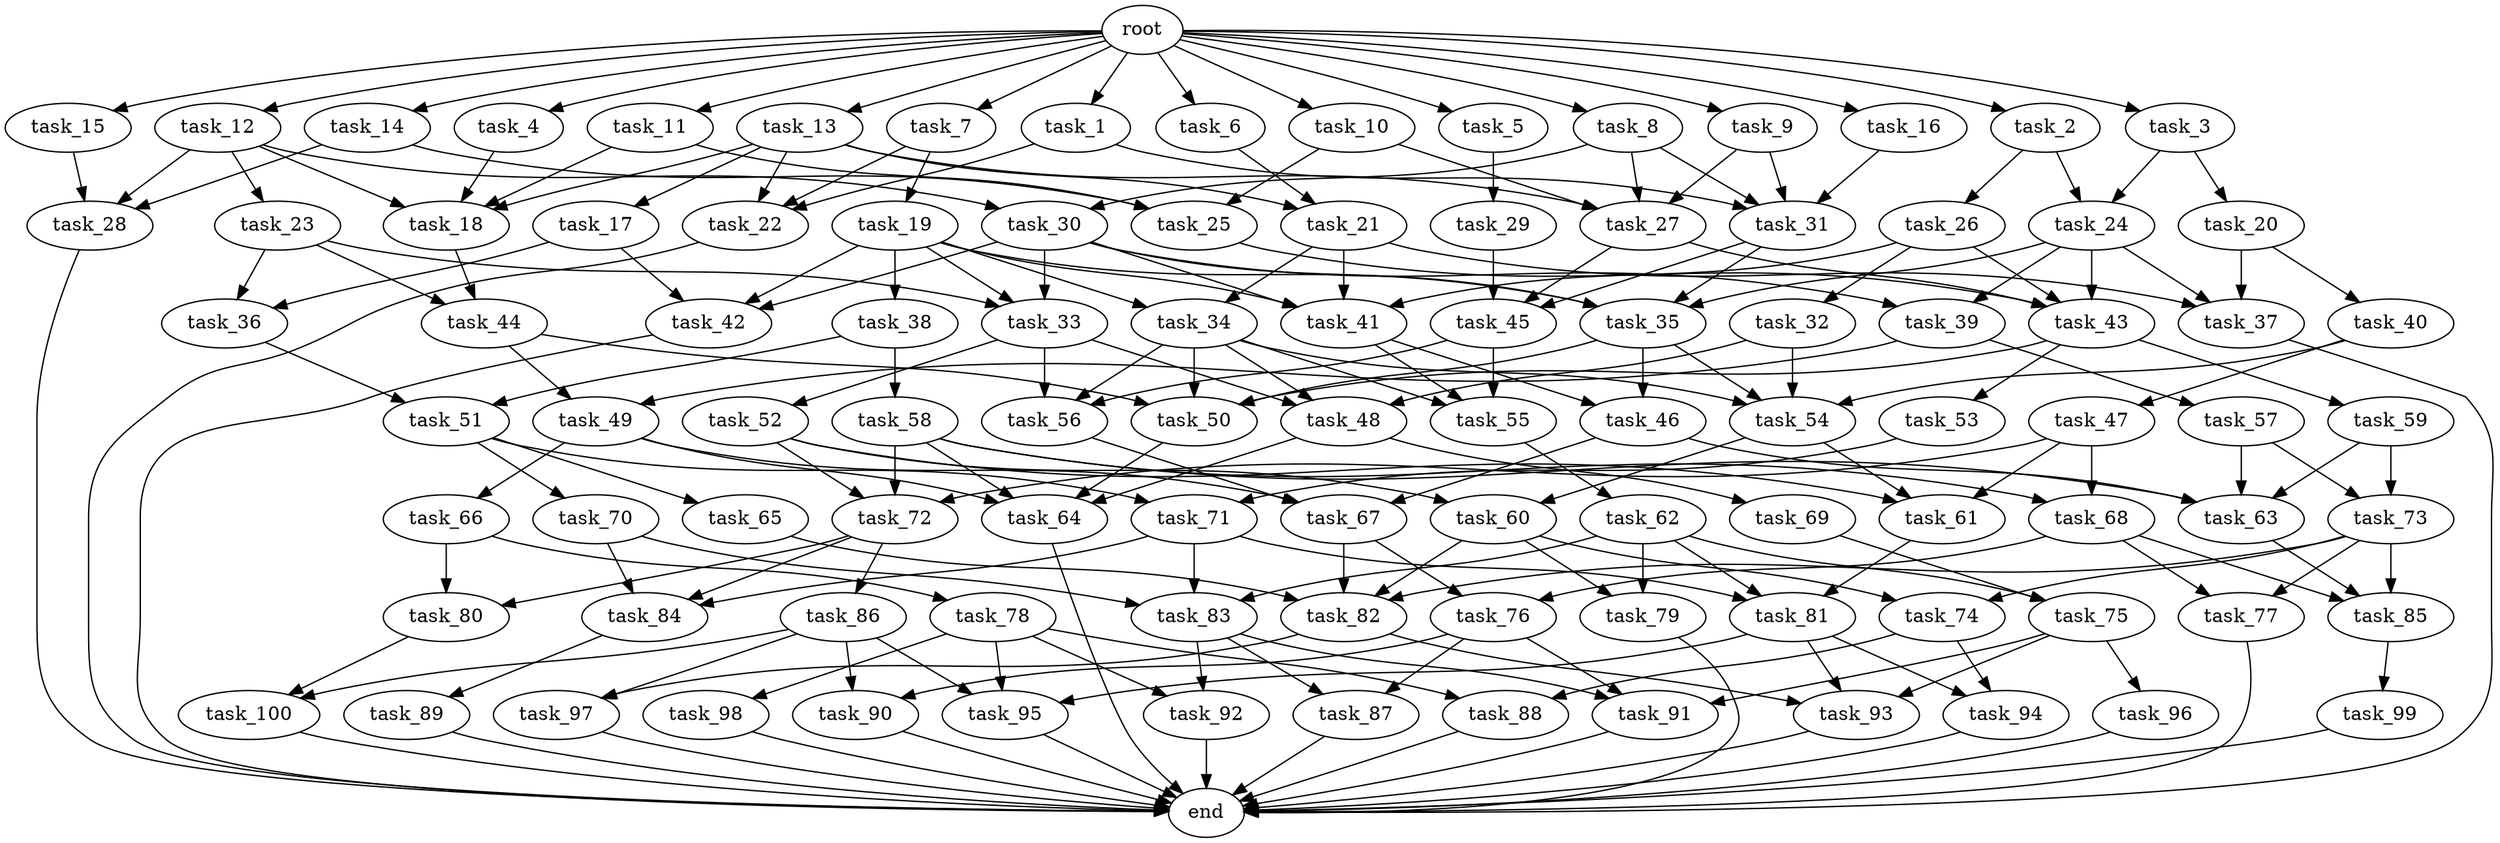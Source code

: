 digraph G {
  task_66 [size="2.743252e+09"];
  task_71 [size="4.057857e+09"];
  task_79 [size="4.861588e+09"];
  task_27 [size="2.613856e+09"];
  task_34 [size="3.458596e+09"];
  task_69 [size="4.389232e+09"];
  task_63 [size="2.809766e+09"];
  task_87 [size="9.164406e+08"];
  task_26 [size="3.396362e+09"];
  task_25 [size="3.765257e+09"];
  task_44 [size="1.821607e+09"];
  task_19 [size="3.583106e+09"];
  task_57 [size="4.851891e+09"];
  task_47 [size="2.991236e+09"];
  task_29 [size="1.162705e+09"];
  task_20 [size="3.868367e+09"];
  task_56 [size="3.779304e+09"];
  task_15 [size="2.128705e+09"];
  task_77 [size="3.056246e+09"];
  task_92 [size="3.785728e+09"];
  task_100 [size="1.299372e+08"];
  task_16 [size="3.711757e+09"];
  task_91 [size="3.454733e+09"];
  task_82 [size="2.291492e+09"];
  task_73 [size="2.760377e+09"];
  task_65 [size="4.748233e+09"];
  task_10 [size="1.018567e+09"];
  task_30 [size="4.788595e+09"];
  task_23 [size="2.204706e+09"];
  task_78 [size="8.661974e+08"];
  task_28 [size="1.522113e+09"];
  task_38 [size="2.833007e+09"];
  task_32 [size="1.197956e+09"];
  task_4 [size="9.851971e+08"];
  task_9 [size="3.472940e+09"];
  task_84 [size="2.684836e+09"];
  task_14 [size="1.707665e+09"];
  end [size="0.000000e+00"];
  task_83 [size="2.913435e+09"];
  task_90 [size="2.891457e+09"];
  task_59 [size="2.607193e+09"];
  task_12 [size="6.200806e+08"];
  task_46 [size="2.514114e+09"];
  task_36 [size="4.709321e+09"];
  task_40 [size="3.110289e+09"];
  task_62 [size="4.893745e+09"];
  task_45 [size="1.331165e+09"];
  task_53 [size="7.254537e+08"];
  task_24 [size="2.918302e+09"];
  task_33 [size="4.071033e+09"];
  task_89 [size="3.386425e+09"];
  task_94 [size="3.498888e+09"];
  task_41 [size="4.159785e+08"];
  task_72 [size="4.890892e+09"];
  task_18 [size="1.999341e+09"];
  task_64 [size="3.178424e+09"];
  task_54 [size="9.760572e+08"];
  task_95 [size="3.764090e+09"];
  task_70 [size="1.463312e+09"];
  task_11 [size="2.194697e+09"];
  task_43 [size="1.917896e+09"];
  task_88 [size="3.667753e+09"];
  task_96 [size="1.460618e+08"];
  task_6 [size="2.211964e+09"];
  task_42 [size="3.499978e+08"];
  task_17 [size="4.372800e+08"];
  task_22 [size="1.228384e+09"];
  task_93 [size="2.208877e+09"];
  task_98 [size="4.342778e+09"];
  task_97 [size="3.788846e+09"];
  task_58 [size="3.952399e+09"];
  task_67 [size="3.681564e+09"];
  root [size="0.000000e+00"];
  task_48 [size="3.201533e+09"];
  task_35 [size="4.882016e+08"];
  task_80 [size="3.328537e+09"];
  task_99 [size="2.421473e+09"];
  task_68 [size="2.946063e+09"];
  task_1 [size="3.348576e+09"];
  task_55 [size="3.347673e+09"];
  task_13 [size="3.578624e+09"];
  task_52 [size="3.427774e+09"];
  task_81 [size="3.501343e+09"];
  task_39 [size="2.151340e+09"];
  task_2 [size="3.955410e+09"];
  task_37 [size="3.495841e+09"];
  task_5 [size="4.266947e+09"];
  task_76 [size="4.541365e+09"];
  task_51 [size="4.125820e+09"];
  task_7 [size="1.266584e+08"];
  task_60 [size="1.392511e+09"];
  task_74 [size="1.775353e+09"];
  task_85 [size="3.177994e+09"];
  task_49 [size="4.340606e+09"];
  task_31 [size="4.301158e+09"];
  task_21 [size="3.339831e+09"];
  task_3 [size="4.578764e+09"];
  task_8 [size="3.240526e+09"];
  task_75 [size="2.929352e+08"];
  task_50 [size="7.764790e+08"];
  task_61 [size="1.998156e+09"];
  task_86 [size="3.016698e+09"];

  task_66 -> task_80 [size="5.486504e+08"];
  task_66 -> task_78 [size="5.486504e+08"];
  task_71 -> task_81 [size="4.057857e+08"];
  task_71 -> task_83 [size="4.057857e+08"];
  task_71 -> task_84 [size="4.057857e+08"];
  task_79 -> end [size="1.000000e-12"];
  task_27 -> task_45 [size="1.306928e+08"];
  task_27 -> task_43 [size="1.306928e+08"];
  task_34 -> task_54 [size="3.458596e+08"];
  task_34 -> task_50 [size="3.458596e+08"];
  task_34 -> task_56 [size="3.458596e+08"];
  task_34 -> task_55 [size="3.458596e+08"];
  task_34 -> task_48 [size="3.458596e+08"];
  task_69 -> task_75 [size="8.778465e+08"];
  task_63 -> task_85 [size="1.404883e+08"];
  task_87 -> end [size="1.000000e-12"];
  task_26 -> task_41 [size="6.792725e+08"];
  task_26 -> task_32 [size="6.792725e+08"];
  task_26 -> task_43 [size="6.792725e+08"];
  task_25 -> task_43 [size="2.510171e+08"];
  task_44 -> task_49 [size="1.821607e+08"];
  task_44 -> task_50 [size="1.821607e+08"];
  task_19 -> task_42 [size="7.166211e+08"];
  task_19 -> task_33 [size="7.166211e+08"];
  task_19 -> task_41 [size="7.166211e+08"];
  task_19 -> task_38 [size="7.166211e+08"];
  task_19 -> task_34 [size="7.166211e+08"];
  task_19 -> task_35 [size="7.166211e+08"];
  task_57 -> task_63 [size="9.703782e+08"];
  task_57 -> task_73 [size="9.703782e+08"];
  task_47 -> task_68 [size="5.982472e+08"];
  task_47 -> task_72 [size="5.982472e+08"];
  task_47 -> task_61 [size="5.982472e+08"];
  task_29 -> task_45 [size="2.325410e+08"];
  task_20 -> task_37 [size="7.736733e+08"];
  task_20 -> task_40 [size="7.736733e+08"];
  task_56 -> task_67 [size="2.519536e+08"];
  task_15 -> task_28 [size="4.257410e+08"];
  task_77 -> end [size="1.000000e-12"];
  task_92 -> end [size="1.000000e-12"];
  task_100 -> end [size="1.000000e-12"];
  task_16 -> task_31 [size="7.423514e+08"];
  task_91 -> end [size="1.000000e-12"];
  task_82 -> task_97 [size="1.145746e+08"];
  task_82 -> task_93 [size="1.145746e+08"];
  task_73 -> task_74 [size="2.760377e+08"];
  task_73 -> task_77 [size="2.760377e+08"];
  task_73 -> task_85 [size="2.760377e+08"];
  task_73 -> task_82 [size="2.760377e+08"];
  task_65 -> task_82 [size="9.496466e+08"];
  task_10 -> task_27 [size="2.037135e+08"];
  task_10 -> task_25 [size="2.037135e+08"];
  task_30 -> task_41 [size="4.788595e+08"];
  task_30 -> task_35 [size="4.788595e+08"];
  task_30 -> task_33 [size="4.788595e+08"];
  task_30 -> task_42 [size="4.788595e+08"];
  task_30 -> task_39 [size="4.788595e+08"];
  task_23 -> task_36 [size="4.409413e+08"];
  task_23 -> task_33 [size="4.409413e+08"];
  task_23 -> task_44 [size="4.409413e+08"];
  task_78 -> task_88 [size="1.732395e+08"];
  task_78 -> task_92 [size="1.732395e+08"];
  task_78 -> task_95 [size="1.732395e+08"];
  task_78 -> task_98 [size="1.732395e+08"];
  task_28 -> end [size="1.000000e-12"];
  task_38 -> task_58 [size="5.666015e+08"];
  task_38 -> task_51 [size="5.666015e+08"];
  task_32 -> task_54 [size="2.395911e+08"];
  task_32 -> task_48 [size="2.395911e+08"];
  task_4 -> task_18 [size="1.970394e+08"];
  task_9 -> task_27 [size="6.945881e+08"];
  task_9 -> task_31 [size="6.945881e+08"];
  task_84 -> task_89 [size="1.789891e+08"];
  task_14 -> task_28 [size="3.415330e+08"];
  task_14 -> task_25 [size="3.415330e+08"];
  task_83 -> task_87 [size="1.942290e+08"];
  task_83 -> task_91 [size="1.942290e+08"];
  task_83 -> task_92 [size="1.942290e+08"];
  task_90 -> end [size="1.000000e-12"];
  task_59 -> task_63 [size="5.214386e+08"];
  task_59 -> task_73 [size="5.214386e+08"];
  task_12 -> task_28 [size="1.240161e+08"];
  task_12 -> task_30 [size="1.240161e+08"];
  task_12 -> task_23 [size="1.240161e+08"];
  task_12 -> task_18 [size="1.240161e+08"];
  task_46 -> task_63 [size="2.514114e+08"];
  task_46 -> task_67 [size="2.514114e+08"];
  task_36 -> task_51 [size="4.709321e+08"];
  task_40 -> task_54 [size="6.220578e+08"];
  task_40 -> task_47 [size="6.220578e+08"];
  task_62 -> task_79 [size="9.787490e+08"];
  task_62 -> task_75 [size="9.787490e+08"];
  task_62 -> task_81 [size="9.787490e+08"];
  task_62 -> task_83 [size="9.787490e+08"];
  task_45 -> task_56 [size="8.874431e+07"];
  task_45 -> task_55 [size="8.874431e+07"];
  task_53 -> task_71 [size="1.450907e+08"];
  task_24 -> task_37 [size="2.918302e+08"];
  task_24 -> task_35 [size="2.918302e+08"];
  task_24 -> task_43 [size="2.918302e+08"];
  task_24 -> task_39 [size="2.918302e+08"];
  task_33 -> task_56 [size="2.714022e+08"];
  task_33 -> task_52 [size="2.714022e+08"];
  task_33 -> task_48 [size="2.714022e+08"];
  task_89 -> end [size="1.000000e-12"];
  task_94 -> end [size="1.000000e-12"];
  task_41 -> task_46 [size="2.079893e+07"];
  task_41 -> task_55 [size="2.079893e+07"];
  task_72 -> task_80 [size="3.260595e+08"];
  task_72 -> task_84 [size="3.260595e+08"];
  task_72 -> task_86 [size="3.260595e+08"];
  task_18 -> task_44 [size="9.996706e+07"];
  task_64 -> end [size="1.000000e-12"];
  task_54 -> task_60 [size="4.880286e+07"];
  task_54 -> task_61 [size="4.880286e+07"];
  task_95 -> end [size="1.000000e-12"];
  task_70 -> task_83 [size="2.926624e+08"];
  task_70 -> task_84 [size="2.926624e+08"];
  task_11 -> task_25 [size="4.389393e+08"];
  task_11 -> task_18 [size="4.389393e+08"];
  task_43 -> task_50 [size="9.589482e+07"];
  task_43 -> task_59 [size="9.589482e+07"];
  task_43 -> task_53 [size="9.589482e+07"];
  task_88 -> end [size="1.000000e-12"];
  task_96 -> end [size="1.000000e-12"];
  task_6 -> task_21 [size="4.423929e+08"];
  task_42 -> end [size="1.000000e-12"];
  task_17 -> task_36 [size="8.745600e+07"];
  task_17 -> task_42 [size="8.745600e+07"];
  task_22 -> end [size="1.000000e-12"];
  task_93 -> end [size="1.000000e-12"];
  task_98 -> end [size="1.000000e-12"];
  task_97 -> end [size="1.000000e-12"];
  task_58 -> task_68 [size="7.904797e+08"];
  task_58 -> task_63 [size="7.904797e+08"];
  task_58 -> task_64 [size="7.904797e+08"];
  task_58 -> task_72 [size="7.904797e+08"];
  task_67 -> task_76 [size="2.454376e+08"];
  task_67 -> task_82 [size="2.454376e+08"];
  root -> task_4 [size="1.000000e-12"];
  root -> task_1 [size="1.000000e-12"];
  root -> task_7 [size="1.000000e-12"];
  root -> task_13 [size="1.000000e-12"];
  root -> task_8 [size="1.000000e-12"];
  root -> task_11 [size="1.000000e-12"];
  root -> task_15 [size="1.000000e-12"];
  root -> task_2 [size="1.000000e-12"];
  root -> task_9 [size="1.000000e-12"];
  root -> task_6 [size="1.000000e-12"];
  root -> task_14 [size="1.000000e-12"];
  root -> task_16 [size="1.000000e-12"];
  root -> task_5 [size="1.000000e-12"];
  root -> task_12 [size="1.000000e-12"];
  root -> task_3 [size="1.000000e-12"];
  root -> task_10 [size="1.000000e-12"];
  task_48 -> task_64 [size="2.134355e+08"];
  task_48 -> task_69 [size="2.134355e+08"];
  task_35 -> task_54 [size="2.441008e+07"];
  task_35 -> task_50 [size="2.441008e+07"];
  task_35 -> task_46 [size="2.441008e+07"];
  task_80 -> task_100 [size="3.328537e+08"];
  task_99 -> end [size="1.000000e-12"];
  task_68 -> task_76 [size="2.946063e+08"];
  task_68 -> task_77 [size="2.946063e+08"];
  task_68 -> task_85 [size="2.946063e+08"];
  task_1 -> task_31 [size="6.697153e+08"];
  task_1 -> task_22 [size="6.697153e+08"];
  task_55 -> task_62 [size="2.231782e+08"];
  task_13 -> task_27 [size="7.157247e+08"];
  task_13 -> task_17 [size="7.157247e+08"];
  task_13 -> task_22 [size="7.157247e+08"];
  task_13 -> task_21 [size="7.157247e+08"];
  task_13 -> task_18 [size="7.157247e+08"];
  task_52 -> task_60 [size="6.855548e+08"];
  task_52 -> task_72 [size="6.855548e+08"];
  task_52 -> task_61 [size="6.855548e+08"];
  task_81 -> task_94 [size="2.334229e+08"];
  task_81 -> task_95 [size="2.334229e+08"];
  task_81 -> task_93 [size="2.334229e+08"];
  task_39 -> task_49 [size="2.151340e+08"];
  task_39 -> task_57 [size="2.151340e+08"];
  task_2 -> task_26 [size="7.910820e+08"];
  task_2 -> task_24 [size="7.910820e+08"];
  task_37 -> end [size="1.000000e-12"];
  task_5 -> task_29 [size="8.533895e+08"];
  task_76 -> task_87 [size="4.541365e+08"];
  task_76 -> task_90 [size="4.541365e+08"];
  task_76 -> task_91 [size="4.541365e+08"];
  task_51 -> task_70 [size="4.125820e+08"];
  task_51 -> task_65 [size="4.125820e+08"];
  task_51 -> task_71 [size="4.125820e+08"];
  task_7 -> task_19 [size="2.533168e+07"];
  task_7 -> task_22 [size="2.533168e+07"];
  task_60 -> task_79 [size="1.392511e+08"];
  task_60 -> task_74 [size="1.392511e+08"];
  task_60 -> task_82 [size="1.392511e+08"];
  task_74 -> task_88 [size="1.775353e+08"];
  task_74 -> task_94 [size="1.775353e+08"];
  task_85 -> task_99 [size="2.118663e+08"];
  task_49 -> task_66 [size="4.340606e+08"];
  task_49 -> task_64 [size="4.340606e+08"];
  task_49 -> task_67 [size="4.340606e+08"];
  task_31 -> task_45 [size="2.150579e+08"];
  task_31 -> task_35 [size="2.150579e+08"];
  task_21 -> task_37 [size="3.339831e+08"];
  task_21 -> task_34 [size="3.339831e+08"];
  task_21 -> task_41 [size="3.339831e+08"];
  task_3 -> task_20 [size="9.157528e+08"];
  task_3 -> task_24 [size="9.157528e+08"];
  task_8 -> task_27 [size="6.481051e+08"];
  task_8 -> task_31 [size="6.481051e+08"];
  task_8 -> task_30 [size="6.481051e+08"];
  task_75 -> task_96 [size="2.929352e+07"];
  task_75 -> task_91 [size="2.929352e+07"];
  task_75 -> task_93 [size="2.929352e+07"];
  task_50 -> task_64 [size="3.882395e+07"];
  task_61 -> task_81 [size="1.332104e+08"];
  task_86 -> task_97 [size="6.033396e+08"];
  task_86 -> task_90 [size="6.033396e+08"];
  task_86 -> task_95 [size="6.033396e+08"];
  task_86 -> task_100 [size="6.033396e+08"];
}
